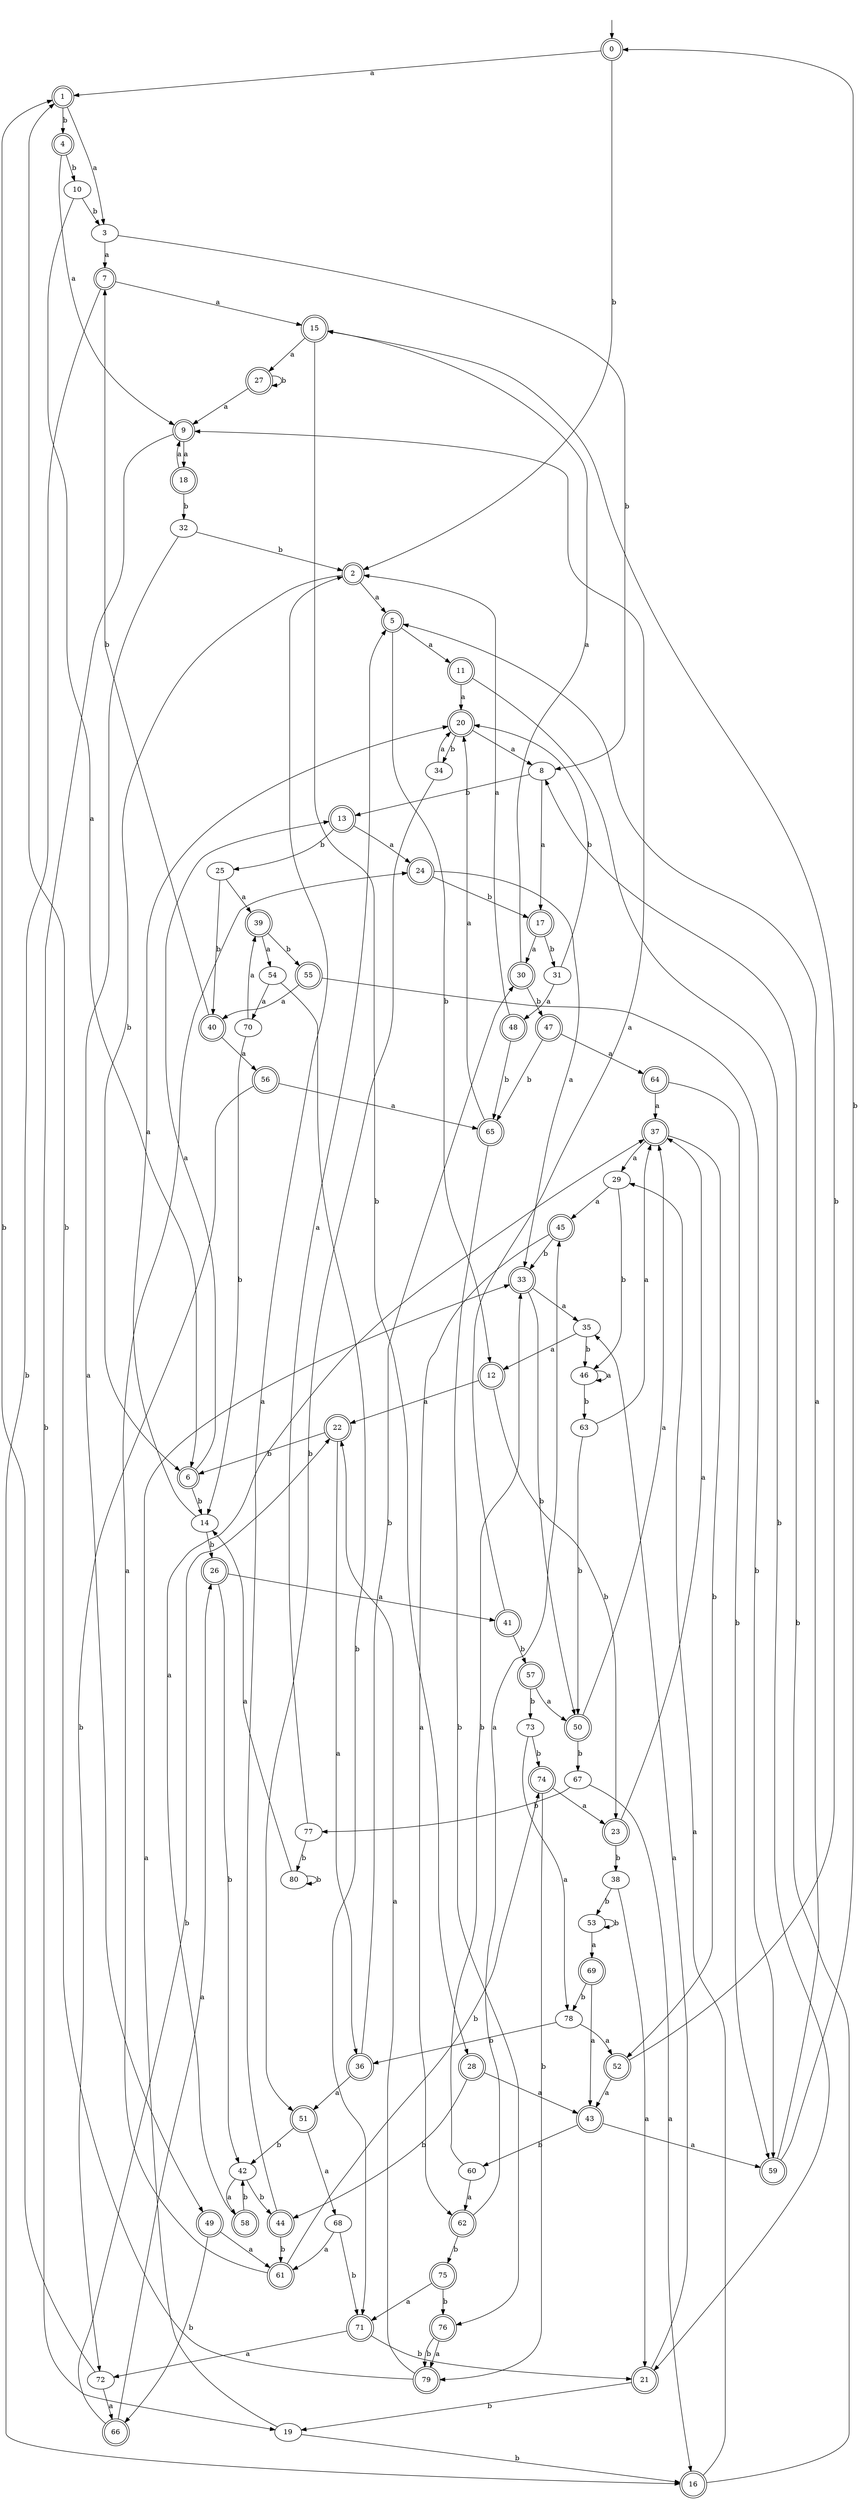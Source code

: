 digraph RandomDFA {
  __start0 [label="", shape=none];
  __start0 -> 0 [label=""];
  0 [shape=circle] [shape=doublecircle]
  0 -> 1 [label="a"]
  0 -> 2 [label="b"]
  1 [shape=doublecircle]
  1 -> 3 [label="a"]
  1 -> 4 [label="b"]
  2 [shape=doublecircle]
  2 -> 5 [label="a"]
  2 -> 6 [label="b"]
  3
  3 -> 7 [label="a"]
  3 -> 8 [label="b"]
  4 [shape=doublecircle]
  4 -> 9 [label="a"]
  4 -> 10 [label="b"]
  5 [shape=doublecircle]
  5 -> 11 [label="a"]
  5 -> 12 [label="b"]
  6 [shape=doublecircle]
  6 -> 13 [label="a"]
  6 -> 14 [label="b"]
  7 [shape=doublecircle]
  7 -> 15 [label="a"]
  7 -> 16 [label="b"]
  8
  8 -> 17 [label="a"]
  8 -> 13 [label="b"]
  9 [shape=doublecircle]
  9 -> 18 [label="a"]
  9 -> 19 [label="b"]
  10
  10 -> 6 [label="a"]
  10 -> 3 [label="b"]
  11 [shape=doublecircle]
  11 -> 20 [label="a"]
  11 -> 21 [label="b"]
  12 [shape=doublecircle]
  12 -> 22 [label="a"]
  12 -> 23 [label="b"]
  13 [shape=doublecircle]
  13 -> 24 [label="a"]
  13 -> 25 [label="b"]
  14
  14 -> 20 [label="a"]
  14 -> 26 [label="b"]
  15 [shape=doublecircle]
  15 -> 27 [label="a"]
  15 -> 28 [label="b"]
  16 [shape=doublecircle]
  16 -> 29 [label="a"]
  16 -> 8 [label="b"]
  17 [shape=doublecircle]
  17 -> 30 [label="a"]
  17 -> 31 [label="b"]
  18 [shape=doublecircle]
  18 -> 9 [label="a"]
  18 -> 32 [label="b"]
  19
  19 -> 33 [label="a"]
  19 -> 16 [label="b"]
  20 [shape=doublecircle]
  20 -> 8 [label="a"]
  20 -> 34 [label="b"]
  21 [shape=doublecircle]
  21 -> 35 [label="a"]
  21 -> 19 [label="b"]
  22 [shape=doublecircle]
  22 -> 36 [label="a"]
  22 -> 6 [label="b"]
  23 [shape=doublecircle]
  23 -> 37 [label="a"]
  23 -> 38 [label="b"]
  24 [shape=doublecircle]
  24 -> 33 [label="a"]
  24 -> 17 [label="b"]
  25
  25 -> 39 [label="a"]
  25 -> 40 [label="b"]
  26 [shape=doublecircle]
  26 -> 41 [label="a"]
  26 -> 42 [label="b"]
  27 [shape=doublecircle]
  27 -> 9 [label="a"]
  27 -> 27 [label="b"]
  28 [shape=doublecircle]
  28 -> 43 [label="a"]
  28 -> 44 [label="b"]
  29
  29 -> 45 [label="a"]
  29 -> 46 [label="b"]
  30 [shape=doublecircle]
  30 -> 15 [label="a"]
  30 -> 47 [label="b"]
  31
  31 -> 48 [label="a"]
  31 -> 20 [label="b"]
  32
  32 -> 49 [label="a"]
  32 -> 2 [label="b"]
  33 [shape=doublecircle]
  33 -> 35 [label="a"]
  33 -> 50 [label="b"]
  34
  34 -> 20 [label="a"]
  34 -> 51 [label="b"]
  35
  35 -> 12 [label="a"]
  35 -> 46 [label="b"]
  36 [shape=doublecircle]
  36 -> 51 [label="a"]
  36 -> 30 [label="b"]
  37 [shape=doublecircle]
  37 -> 29 [label="a"]
  37 -> 52 [label="b"]
  38
  38 -> 21 [label="a"]
  38 -> 53 [label="b"]
  39 [shape=doublecircle]
  39 -> 54 [label="a"]
  39 -> 55 [label="b"]
  40 [shape=doublecircle]
  40 -> 56 [label="a"]
  40 -> 7 [label="b"]
  41 [shape=doublecircle]
  41 -> 9 [label="a"]
  41 -> 57 [label="b"]
  42
  42 -> 58 [label="a"]
  42 -> 44 [label="b"]
  43 [shape=doublecircle]
  43 -> 59 [label="a"]
  43 -> 60 [label="b"]
  44 [shape=doublecircle]
  44 -> 2 [label="a"]
  44 -> 61 [label="b"]
  45 [shape=doublecircle]
  45 -> 62 [label="a"]
  45 -> 33 [label="b"]
  46
  46 -> 46 [label="a"]
  46 -> 63 [label="b"]
  47 [shape=doublecircle]
  47 -> 64 [label="a"]
  47 -> 65 [label="b"]
  48 [shape=doublecircle]
  48 -> 2 [label="a"]
  48 -> 65 [label="b"]
  49 [shape=doublecircle]
  49 -> 61 [label="a"]
  49 -> 66 [label="b"]
  50 [shape=doublecircle]
  50 -> 37 [label="a"]
  50 -> 67 [label="b"]
  51 [shape=doublecircle]
  51 -> 68 [label="a"]
  51 -> 42 [label="b"]
  52 [shape=doublecircle]
  52 -> 43 [label="a"]
  52 -> 15 [label="b"]
  53
  53 -> 69 [label="a"]
  53 -> 53 [label="b"]
  54
  54 -> 70 [label="a"]
  54 -> 71 [label="b"]
  55 [shape=doublecircle]
  55 -> 40 [label="a"]
  55 -> 59 [label="b"]
  56 [shape=doublecircle]
  56 -> 65 [label="a"]
  56 -> 72 [label="b"]
  57 [shape=doublecircle]
  57 -> 50 [label="a"]
  57 -> 73 [label="b"]
  58 [shape=doublecircle]
  58 -> 37 [label="a"]
  58 -> 42 [label="b"]
  59 [shape=doublecircle]
  59 -> 5 [label="a"]
  59 -> 0 [label="b"]
  60
  60 -> 62 [label="a"]
  60 -> 33 [label="b"]
  61 [shape=doublecircle]
  61 -> 24 [label="a"]
  61 -> 74 [label="b"]
  62 [shape=doublecircle]
  62 -> 45 [label="a"]
  62 -> 75 [label="b"]
  63
  63 -> 37 [label="a"]
  63 -> 50 [label="b"]
  64 [shape=doublecircle]
  64 -> 37 [label="a"]
  64 -> 59 [label="b"]
  65 [shape=doublecircle]
  65 -> 20 [label="a"]
  65 -> 76 [label="b"]
  66 [shape=doublecircle]
  66 -> 26 [label="a"]
  66 -> 22 [label="b"]
  67
  67 -> 16 [label="a"]
  67 -> 77 [label="b"]
  68
  68 -> 61 [label="a"]
  68 -> 71 [label="b"]
  69 [shape=doublecircle]
  69 -> 43 [label="a"]
  69 -> 78 [label="b"]
  70
  70 -> 39 [label="a"]
  70 -> 14 [label="b"]
  71 [shape=doublecircle]
  71 -> 72 [label="a"]
  71 -> 21 [label="b"]
  72
  72 -> 66 [label="a"]
  72 -> 1 [label="b"]
  73
  73 -> 78 [label="a"]
  73 -> 74 [label="b"]
  74 [shape=doublecircle]
  74 -> 23 [label="a"]
  74 -> 79 [label="b"]
  75 [shape=doublecircle]
  75 -> 71 [label="a"]
  75 -> 76 [label="b"]
  76 [shape=doublecircle]
  76 -> 79 [label="a"]
  76 -> 79 [label="b"]
  77
  77 -> 5 [label="a"]
  77 -> 80 [label="b"]
  78
  78 -> 52 [label="a"]
  78 -> 36 [label="b"]
  79 [shape=doublecircle]
  79 -> 22 [label="a"]
  79 -> 1 [label="b"]
  80
  80 -> 14 [label="a"]
  80 -> 80 [label="b"]
}
